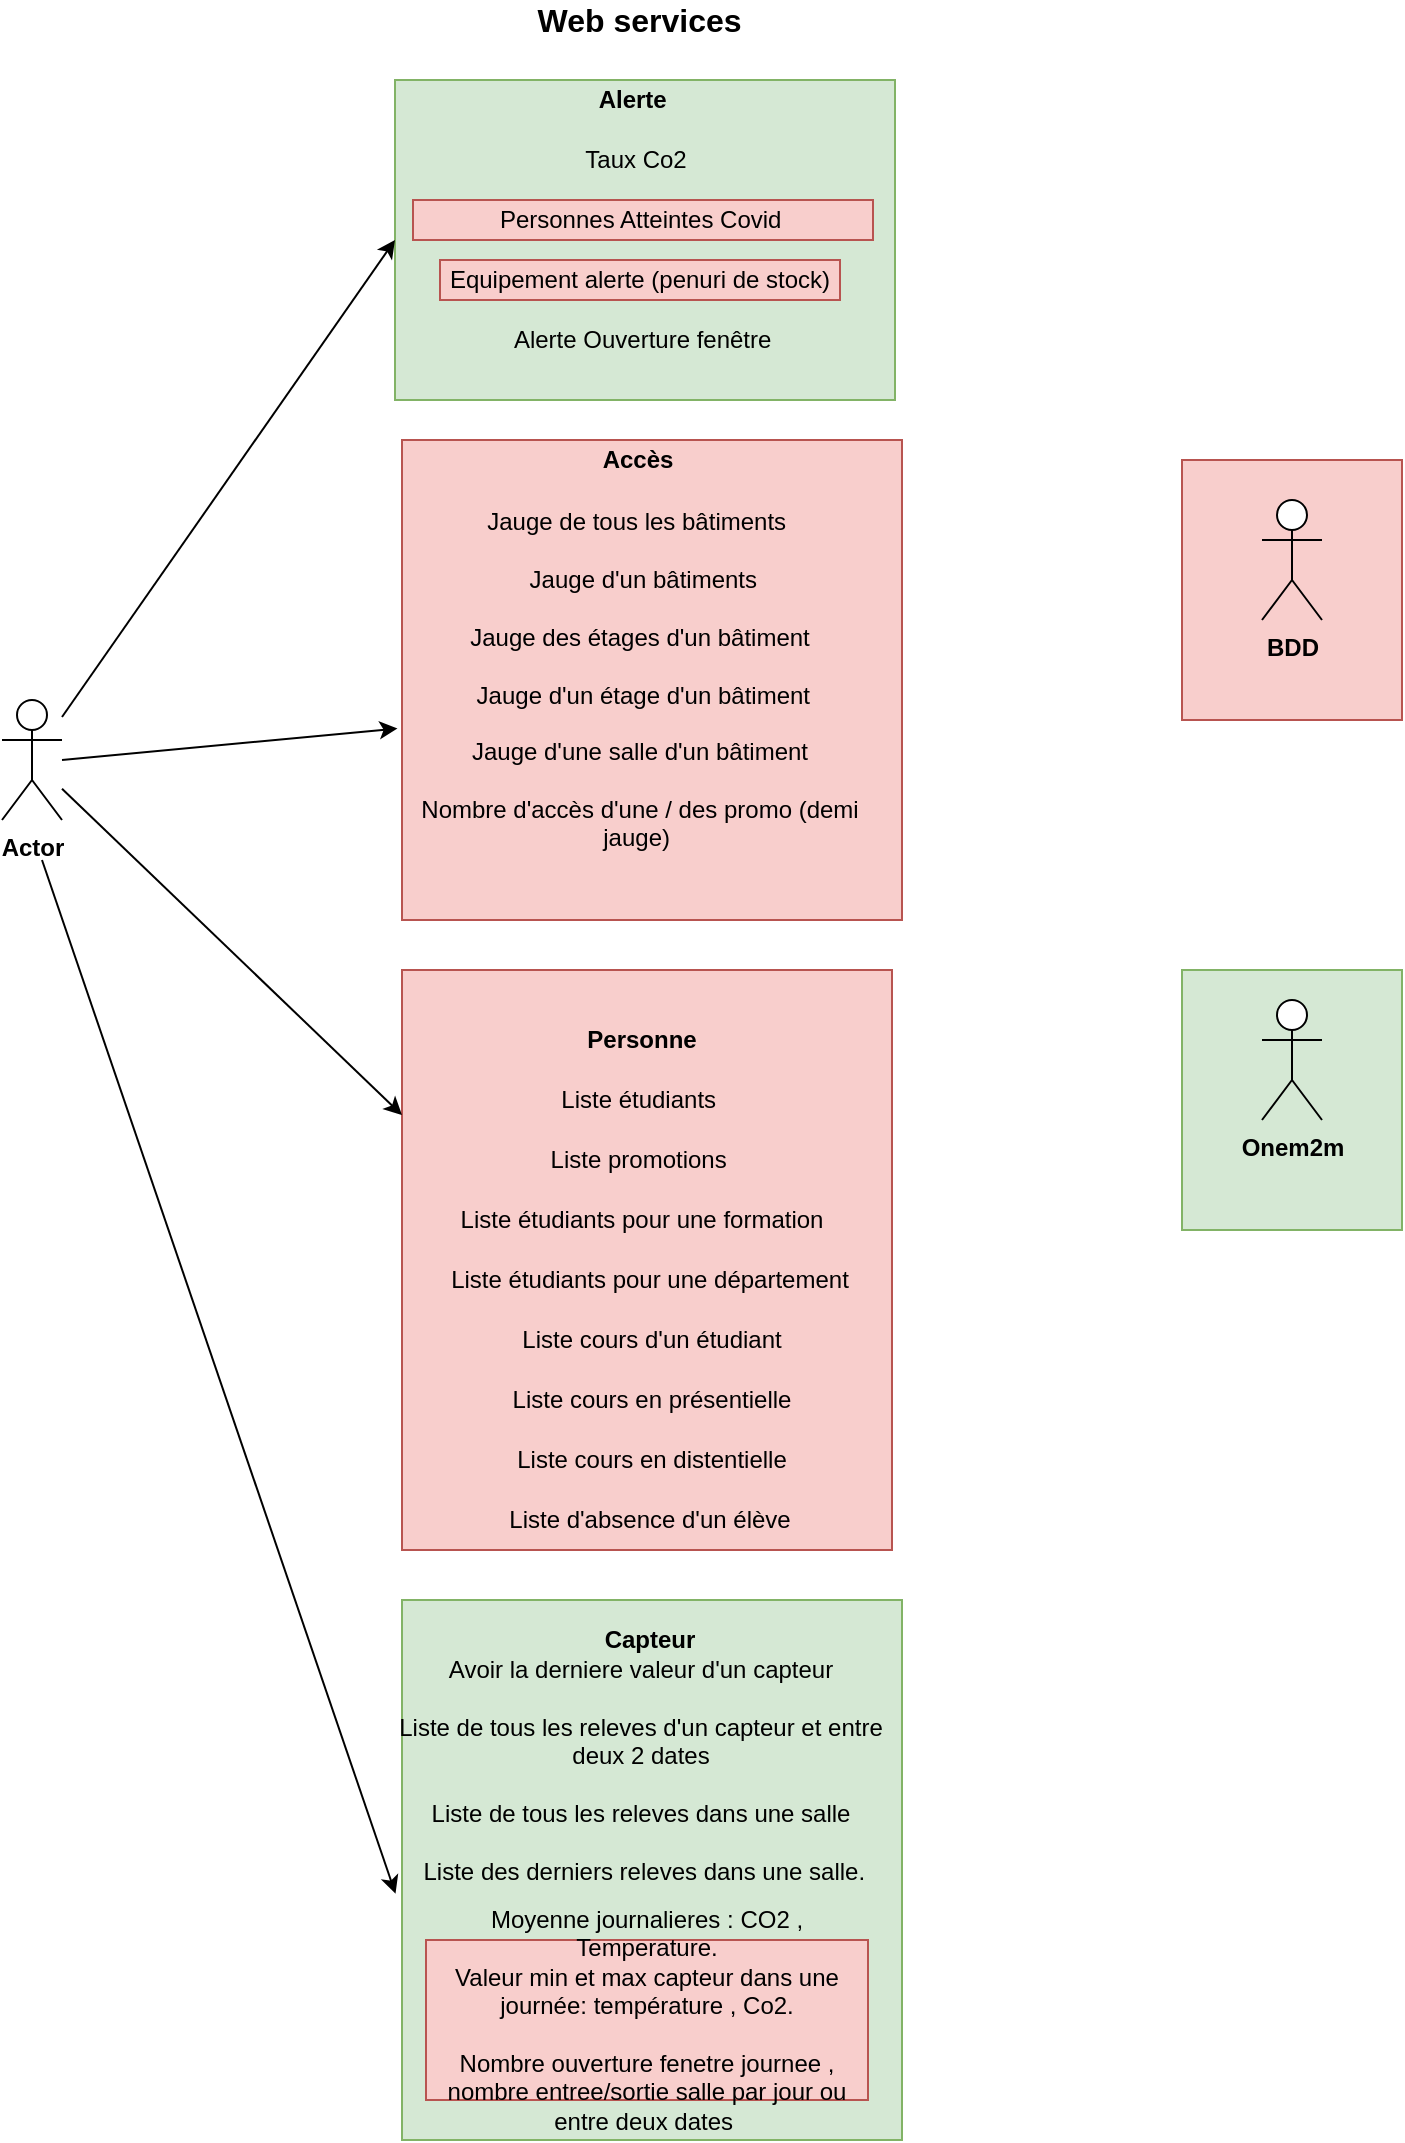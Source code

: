 <mxfile version="14.5.1" type="github">
  <diagram id="ocuWfuaNGDJ26_I2H6SO" name="Page-1">
    <mxGraphModel dx="1730" dy="913" grid="1" gridSize="10" guides="1" tooltips="1" connect="1" arrows="1" fold="1" page="1" pageScale="1" pageWidth="827" pageHeight="1169" math="0" shadow="0">
      <root>
        <mxCell id="0" />
        <mxCell id="1" parent="0" />
        <mxCell id="h11DLgabTtGKltXf4QLR-2" value="" style="rounded=0;whiteSpace=wrap;html=1;fillColor=#d5e8d4;strokeColor=#82b366;" parent="1" vertex="1">
          <mxGeometry x="660" y="565" width="110" height="130" as="geometry" />
        </mxCell>
        <mxCell id="h11DLgabTtGKltXf4QLR-1" value="" style="rounded=0;whiteSpace=wrap;html=1;fillColor=#f8cecc;strokeColor=#b85450;" parent="1" vertex="1">
          <mxGeometry x="660" y="310" width="110" height="130" as="geometry" />
        </mxCell>
        <mxCell id="tEwAyCv08CmWJKM7VAuX-1" value="&lt;b&gt;Actor&lt;/b&gt;" style="shape=umlActor;verticalLabelPosition=bottom;verticalAlign=top;html=1;outlineConnect=0;" parent="1" vertex="1">
          <mxGeometry x="70" y="430" width="30" height="60" as="geometry" />
        </mxCell>
        <mxCell id="LUslN0Hp2iyH4F8RHUz0-1" value="" style="rounded=0;whiteSpace=wrap;html=1;fillColor=#d5e8d4;strokeColor=#82b366;" parent="1" vertex="1">
          <mxGeometry x="266.5" y="120" width="250" height="160" as="geometry" />
        </mxCell>
        <mxCell id="LUslN0Hp2iyH4F8RHUz0-2" value="&lt;b&gt;Alerte&amp;nbsp;&lt;/b&gt;" style="text;html=1;strokeColor=none;fillColor=none;align=center;verticalAlign=middle;whiteSpace=wrap;rounded=0;" parent="1" vertex="1">
          <mxGeometry x="366.5" y="120" width="40" height="20" as="geometry" />
        </mxCell>
        <mxCell id="LUslN0Hp2iyH4F8RHUz0-4" value="" style="rounded=0;whiteSpace=wrap;html=1;fillColor=#f8cecc;strokeColor=#b85450;" parent="1" vertex="1">
          <mxGeometry x="270" y="300" width="250" height="240" as="geometry" />
        </mxCell>
        <mxCell id="LUslN0Hp2iyH4F8RHUz0-5" value="&lt;b&gt;Accès&lt;/b&gt;" style="text;html=1;strokeColor=none;fillColor=none;align=center;verticalAlign=middle;whiteSpace=wrap;rounded=0;" parent="1" vertex="1">
          <mxGeometry x="367.5" y="300" width="40" height="20" as="geometry" />
        </mxCell>
        <mxCell id="LUslN0Hp2iyH4F8RHUz0-6" value="" style="rounded=0;whiteSpace=wrap;html=1;fillColor=#f8cecc;strokeColor=#b85450;" parent="1" vertex="1">
          <mxGeometry x="270" y="565" width="245" height="290" as="geometry" />
        </mxCell>
        <mxCell id="LUslN0Hp2iyH4F8RHUz0-7" value="&lt;b&gt;Personne&lt;/b&gt;" style="text;html=1;strokeColor=none;fillColor=none;align=center;verticalAlign=middle;whiteSpace=wrap;rounded=0;" parent="1" vertex="1">
          <mxGeometry x="370" y="590" width="40" height="20" as="geometry" />
        </mxCell>
        <mxCell id="LUslN0Hp2iyH4F8RHUz0-8" value="&lt;font style=&quot;font-size: 16px&quot;&gt;&lt;b&gt;Web services&amp;nbsp;&lt;/b&gt;&lt;/font&gt;" style="text;html=1;strokeColor=none;fillColor=none;align=center;verticalAlign=middle;whiteSpace=wrap;rounded=0;" parent="1" vertex="1">
          <mxGeometry x="325.5" y="80" width="130" height="20" as="geometry" />
        </mxCell>
        <mxCell id="APrOK2f-dDUVphas6wfj-1" value="&lt;b&gt;BDD&lt;/b&gt;" style="shape=umlActor;verticalLabelPosition=bottom;verticalAlign=top;html=1;outlineConnect=0;" parent="1" vertex="1">
          <mxGeometry x="700" y="330" width="30" height="60" as="geometry" />
        </mxCell>
        <mxCell id="APrOK2f-dDUVphas6wfj-2" value="&lt;b&gt;Onem2m&lt;/b&gt;" style="shape=umlActor;verticalLabelPosition=bottom;verticalAlign=top;html=1;outlineConnect=0;" parent="1" vertex="1">
          <mxGeometry x="700" y="580" width="30" height="60" as="geometry" />
        </mxCell>
        <mxCell id="1Jgu8GzvpvVnRny0nY7y-1" value="" style="rounded=0;whiteSpace=wrap;html=1;fillColor=#d5e8d4;strokeColor=#82b366;" parent="1" vertex="1">
          <mxGeometry x="270" y="880" width="250" height="270" as="geometry" />
        </mxCell>
        <mxCell id="1Jgu8GzvpvVnRny0nY7y-4" value="&lt;b&gt;Capteur&lt;/b&gt;" style="text;html=1;strokeColor=none;fillColor=none;align=center;verticalAlign=middle;whiteSpace=wrap;rounded=0;" parent="1" vertex="1">
          <mxGeometry x="374" y="890" width="40" height="20" as="geometry" />
        </mxCell>
        <mxCell id="LUslN0Hp2iyH4F8RHUz0-9" value="Personnes Atteintes Covid&amp;nbsp;" style="text;html=1;strokeColor=#b85450;fillColor=#f8cecc;align=center;verticalAlign=middle;whiteSpace=wrap;rounded=0;" parent="1" vertex="1">
          <mxGeometry x="275.5" y="180" width="230" height="20" as="geometry" />
        </mxCell>
        <mxCell id="1Jgu8GzvpvVnRny0nY7y-7" value="Avoir la derniere valeur d&#39;un capteur&lt;br&gt;&lt;br&gt;Liste de tous les releves d&#39;un capteur et entre deux 2 dates &lt;br&gt;&lt;br&gt;Liste de tous les releves dans une salle&lt;br&gt;&lt;br&gt;&amp;nbsp;Liste des derniers releves dans une salle.&lt;br&gt;" style="text;html=1;strokeColor=none;fillColor=none;align=center;verticalAlign=middle;whiteSpace=wrap;rounded=0;" parent="1" vertex="1">
          <mxGeometry x="266.5" y="940" width="245" height="50" as="geometry" />
        </mxCell>
        <mxCell id="LUslN0Hp2iyH4F8RHUz0-10" value="Taux Co2" style="text;html=1;strokeColor=none;fillColor=none;align=center;verticalAlign=middle;whiteSpace=wrap;rounded=0;" parent="1" vertex="1">
          <mxGeometry x="271.5" y="150" width="230" height="20" as="geometry" />
        </mxCell>
        <mxCell id="1Jgu8GzvpvVnRny0nY7y-9" value="Moyenne journalieres : CO2 , Temperature.&lt;br&gt;Valeur min et max capteur dans une journée: température , Co2.&lt;br&gt;&lt;br&gt;Nombre ouverture fenetre journee , nombre entree/sortie salle par jour ou entre deux dates&amp;nbsp;" style="text;html=1;strokeColor=#b85450;fillColor=#f8cecc;align=center;verticalAlign=middle;whiteSpace=wrap;rounded=0;" parent="1" vertex="1">
          <mxGeometry x="282" y="1050" width="221" height="80" as="geometry" />
        </mxCell>
        <mxCell id="LUslN0Hp2iyH4F8RHUz0-11" value="Alerte Ouverture fenêtre&amp;nbsp;" style="text;html=1;strokeColor=none;fillColor=none;align=center;verticalAlign=middle;whiteSpace=wrap;rounded=0;" parent="1" vertex="1">
          <mxGeometry x="276.5" y="240" width="230" height="20" as="geometry" />
        </mxCell>
        <mxCell id="1Jgu8GzvpvVnRny0nY7y-10" value="Jauge de tous les bâtiments&amp;nbsp;&lt;br&gt;&lt;br&gt;&amp;nbsp;Jauge d&#39;un bâtiments &lt;br&gt;&lt;br&gt;Jauge des étages d&#39;un bâtiment&lt;br&gt;&lt;br&gt;&amp;nbsp;Jauge d&#39;un étage d&#39;un bâtiment&lt;br&gt;&lt;br&gt;Jauge d&#39;une salle d&#39;un bâtiment&lt;br&gt;&lt;br&gt;Nombre d&#39;accès d&#39;une / des promo (demi jauge)&amp;nbsp;" style="text;html=1;strokeColor=none;fillColor=none;align=center;verticalAlign=middle;whiteSpace=wrap;rounded=0;" parent="1" vertex="1">
          <mxGeometry x="274" y="390" width="230" height="60" as="geometry" />
        </mxCell>
        <mxCell id="LUslN0Hp2iyH4F8RHUz0-12" value="Liste étudiants&amp;nbsp;" style="text;html=1;strokeColor=none;fillColor=none;align=center;verticalAlign=middle;whiteSpace=wrap;rounded=0;" parent="1" vertex="1">
          <mxGeometry x="275" y="620" width="230" height="20" as="geometry" />
        </mxCell>
        <mxCell id="LUslN0Hp2iyH4F8RHUz0-13" value="Liste promotions&amp;nbsp;" style="text;html=1;strokeColor=none;fillColor=none;align=center;verticalAlign=middle;whiteSpace=wrap;rounded=0;" parent="1" vertex="1">
          <mxGeometry x="275" y="650" width="230" height="20" as="geometry" />
        </mxCell>
        <mxCell id="LUslN0Hp2iyH4F8RHUz0-14" value="Liste étudiants pour une formation" style="text;html=1;strokeColor=none;fillColor=none;align=center;verticalAlign=middle;whiteSpace=wrap;rounded=0;" parent="1" vertex="1">
          <mxGeometry x="275" y="680" width="230" height="20" as="geometry" />
        </mxCell>
        <mxCell id="LUslN0Hp2iyH4F8RHUz0-15" value="Liste étudiants pour une département&lt;span style=&quot;color: rgba(0 , 0 , 0 , 0) ; font-family: monospace ; font-size: 0px&quot;&gt;%3CmxGraphModel%3E%3Croot%3E%3CmxCell%20id%3D%220%22%2F%3E%3CmxCell%20id%3D%221%22%20parent%3D%220%22%2F%3E%3CmxCell%20id%3D%222%22%20value%3D%22Liste%20%C3%A9tudiants%20pour%20une%20formation%22%20style%3D%22text%3Bhtml%3D1%3BstrokeColor%3Dnone%3BfillColor%3Dnone%3Balign%3Dcenter%3BverticalAlign%3Dmiddle%3BwhiteSpace%3Dwrap%3Brounded%3D0%3B%22%20vertex%3D%221%22%20parent%3D%221%22%3E%3CmxGeometry%20x%3D%22275%22%20y%3D%22590%22%20width%3D%22230%22%20height%3D%2220%22%20as%3D%22geometry%22%2F%3E%3C%2FmxCell%3E%3C%2Froot%3E%3C%2FmxGraphModel%3E&lt;/span&gt;" style="text;html=1;strokeColor=none;fillColor=none;align=center;verticalAlign=middle;whiteSpace=wrap;rounded=0;" parent="1" vertex="1">
          <mxGeometry x="279" y="710" width="230" height="20" as="geometry" />
        </mxCell>
        <mxCell id="LUslN0Hp2iyH4F8RHUz0-17" value="Liste cours d&#39;un étudiant" style="text;html=1;strokeColor=none;fillColor=none;align=center;verticalAlign=middle;whiteSpace=wrap;rounded=0;" parent="1" vertex="1">
          <mxGeometry x="280" y="740" width="230" height="20" as="geometry" />
        </mxCell>
        <mxCell id="LUslN0Hp2iyH4F8RHUz0-18" value="Liste cours en présentielle" style="text;html=1;strokeColor=none;fillColor=none;align=center;verticalAlign=middle;whiteSpace=wrap;rounded=0;" parent="1" vertex="1">
          <mxGeometry x="280" y="770" width="230" height="20" as="geometry" />
        </mxCell>
        <mxCell id="LUslN0Hp2iyH4F8RHUz0-19" value="Liste cours en distentielle" style="text;html=1;strokeColor=none;fillColor=none;align=center;verticalAlign=middle;whiteSpace=wrap;rounded=0;" parent="1" vertex="1">
          <mxGeometry x="280" y="800" width="230" height="20" as="geometry" />
        </mxCell>
        <mxCell id="LUslN0Hp2iyH4F8RHUz0-20" value="Liste d&#39;absence d&#39;un élève" style="text;html=1;strokeColor=none;fillColor=none;align=center;verticalAlign=middle;whiteSpace=wrap;rounded=0;" parent="1" vertex="1">
          <mxGeometry x="279" y="830" width="230" height="20" as="geometry" />
        </mxCell>
        <mxCell id="1Jgu8GzvpvVnRny0nY7y-14" value="&lt;span&gt;Equipement alerte (penuri de stock)&lt;/span&gt;" style="text;html=1;strokeColor=#b85450;fillColor=#f8cecc;align=center;verticalAlign=middle;whiteSpace=wrap;rounded=0;" parent="1" vertex="1">
          <mxGeometry x="289" y="210" width="200" height="20" as="geometry" />
        </mxCell>
        <mxCell id="W6VFH3kQfa4Qgz9BV_cm-1" value="" style="endArrow=classic;html=1;entryX=0;entryY=0.5;entryDx=0;entryDy=0;" parent="1" source="tEwAyCv08CmWJKM7VAuX-1" target="LUslN0Hp2iyH4F8RHUz0-1" edge="1">
          <mxGeometry width="50" height="50" relative="1" as="geometry">
            <mxPoint x="340" y="470" as="sourcePoint" />
            <mxPoint x="390" y="420" as="targetPoint" />
          </mxGeometry>
        </mxCell>
        <mxCell id="W6VFH3kQfa4Qgz9BV_cm-2" value="" style="endArrow=classic;html=1;entryX=-0.009;entryY=0.601;entryDx=0;entryDy=0;entryPerimeter=0;" parent="1" target="LUslN0Hp2iyH4F8RHUz0-4" edge="1">
          <mxGeometry width="50" height="50" relative="1" as="geometry">
            <mxPoint x="100" y="460" as="sourcePoint" />
            <mxPoint x="390" y="420" as="targetPoint" />
          </mxGeometry>
        </mxCell>
        <mxCell id="W6VFH3kQfa4Qgz9BV_cm-3" value="" style="endArrow=classic;html=1;entryX=0;entryY=0.25;entryDx=0;entryDy=0;" parent="1" source="tEwAyCv08CmWJKM7VAuX-1" target="LUslN0Hp2iyH4F8RHUz0-6" edge="1">
          <mxGeometry width="50" height="50" relative="1" as="geometry">
            <mxPoint x="110" y="460" as="sourcePoint" />
            <mxPoint x="277.75" y="454.24" as="targetPoint" />
          </mxGeometry>
        </mxCell>
        <mxCell id="W6VFH3kQfa4Qgz9BV_cm-4" value="" style="endArrow=classic;html=1;entryX=-0.013;entryY=0.544;entryDx=0;entryDy=0;entryPerimeter=0;" parent="1" target="1Jgu8GzvpvVnRny0nY7y-1" edge="1">
          <mxGeometry width="50" height="50" relative="1" as="geometry">
            <mxPoint x="90" y="510" as="sourcePoint" />
            <mxPoint x="277.75" y="454.24" as="targetPoint" />
          </mxGeometry>
        </mxCell>
      </root>
    </mxGraphModel>
  </diagram>
</mxfile>
